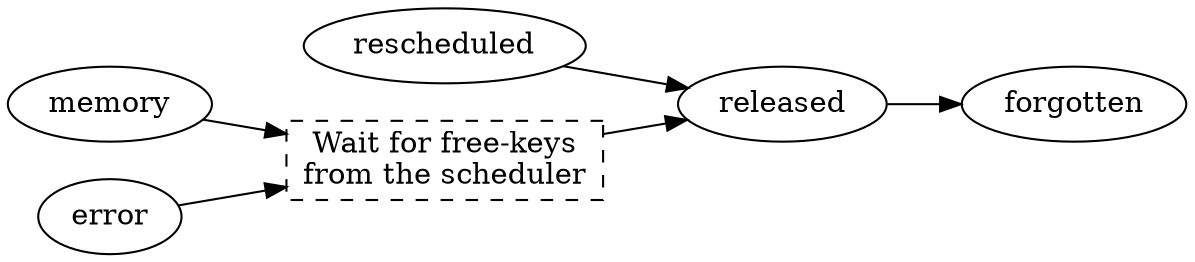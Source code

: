 digraph{
    graph [
        bgcolor="#FFFFFFF00",
        rankdir=LR,
        ];
    free_keys [
      label="Wait for free-keys\nfrom the scheduler",
      shape=box,style=dashed,
    ];
    memory -> free_keys;
    error -> free_keys;
    free_keys -> released;
    rescheduled -> released;
    released -> forgotten;
}
